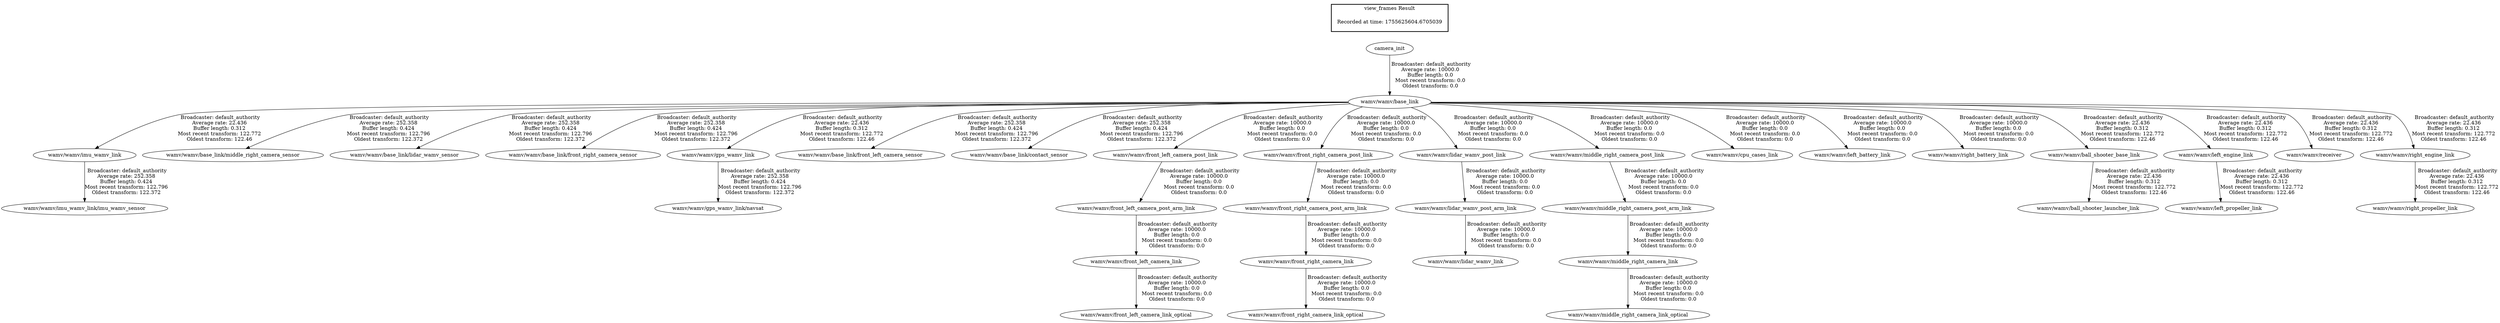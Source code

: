 digraph G {
"wamv/wamv/imu_wamv_link" -> "wamv/wamv/imu_wamv_link/imu_wamv_sensor"[label=" Broadcaster: default_authority\nAverage rate: 252.358\nBuffer length: 0.424\nMost recent transform: 122.796\nOldest transform: 122.372\n"];
"wamv/wamv/base_link" -> "wamv/wamv/imu_wamv_link"[label=" Broadcaster: default_authority\nAverage rate: 22.436\nBuffer length: 0.312\nMost recent transform: 122.772\nOldest transform: 122.46\n"];
"wamv/wamv/base_link" -> "wamv/wamv/base_link/middle_right_camera_sensor"[label=" Broadcaster: default_authority\nAverage rate: 252.358\nBuffer length: 0.424\nMost recent transform: 122.796\nOldest transform: 122.372\n"];
"camera_init" -> "wamv/wamv/base_link"[label=" Broadcaster: default_authority\nAverage rate: 10000.0\nBuffer length: 0.0\nMost recent transform: 0.0\nOldest transform: 0.0\n"];
"wamv/wamv/base_link" -> "wamv/wamv/base_link/lidar_wamv_sensor"[label=" Broadcaster: default_authority\nAverage rate: 252.358\nBuffer length: 0.424\nMost recent transform: 122.796\nOldest transform: 122.372\n"];
"wamv/wamv/base_link" -> "wamv/wamv/base_link/front_right_camera_sensor"[label=" Broadcaster: default_authority\nAverage rate: 252.358\nBuffer length: 0.424\nMost recent transform: 122.796\nOldest transform: 122.372\n"];
"wamv/wamv/gps_wamv_link" -> "wamv/wamv/gps_wamv_link/navsat"[label=" Broadcaster: default_authority\nAverage rate: 252.358\nBuffer length: 0.424\nMost recent transform: 122.796\nOldest transform: 122.372\n"];
"wamv/wamv/base_link" -> "wamv/wamv/gps_wamv_link"[label=" Broadcaster: default_authority\nAverage rate: 22.436\nBuffer length: 0.312\nMost recent transform: 122.772\nOldest transform: 122.46\n"];
"wamv/wamv/base_link" -> "wamv/wamv/base_link/front_left_camera_sensor"[label=" Broadcaster: default_authority\nAverage rate: 252.358\nBuffer length: 0.424\nMost recent transform: 122.796\nOldest transform: 122.372\n"];
"wamv/wamv/base_link" -> "wamv/wamv/base_link/contact_sensor"[label=" Broadcaster: default_authority\nAverage rate: 252.358\nBuffer length: 0.424\nMost recent transform: 122.796\nOldest transform: 122.372\n"];
"wamv/wamv/base_link" -> "wamv/wamv/front_left_camera_post_link"[label=" Broadcaster: default_authority\nAverage rate: 10000.0\nBuffer length: 0.0\nMost recent transform: 0.0\nOldest transform: 0.0\n"];
"wamv/wamv/base_link" -> "wamv/wamv/front_right_camera_post_link"[label=" Broadcaster: default_authority\nAverage rate: 10000.0\nBuffer length: 0.0\nMost recent transform: 0.0\nOldest transform: 0.0\n"];
"wamv/wamv/base_link" -> "wamv/wamv/lidar_wamv_post_link"[label=" Broadcaster: default_authority\nAverage rate: 10000.0\nBuffer length: 0.0\nMost recent transform: 0.0\nOldest transform: 0.0\n"];
"wamv/wamv/base_link" -> "wamv/wamv/middle_right_camera_post_link"[label=" Broadcaster: default_authority\nAverage rate: 10000.0\nBuffer length: 0.0\nMost recent transform: 0.0\nOldest transform: 0.0\n"];
"wamv/wamv/base_link" -> "wamv/wamv/cpu_cases_link"[label=" Broadcaster: default_authority\nAverage rate: 10000.0\nBuffer length: 0.0\nMost recent transform: 0.0\nOldest transform: 0.0\n"];
"wamv/wamv/front_left_camera_post_arm_link" -> "wamv/wamv/front_left_camera_link"[label=" Broadcaster: default_authority\nAverage rate: 10000.0\nBuffer length: 0.0\nMost recent transform: 0.0\nOldest transform: 0.0\n"];
"wamv/wamv/front_left_camera_post_link" -> "wamv/wamv/front_left_camera_post_arm_link"[label=" Broadcaster: default_authority\nAverage rate: 10000.0\nBuffer length: 0.0\nMost recent transform: 0.0\nOldest transform: 0.0\n"];
"wamv/wamv/front_left_camera_link" -> "wamv/wamv/front_left_camera_link_optical"[label=" Broadcaster: default_authority\nAverage rate: 10000.0\nBuffer length: 0.0\nMost recent transform: 0.0\nOldest transform: 0.0\n"];
"wamv/wamv/front_right_camera_post_arm_link" -> "wamv/wamv/front_right_camera_link"[label=" Broadcaster: default_authority\nAverage rate: 10000.0\nBuffer length: 0.0\nMost recent transform: 0.0\nOldest transform: 0.0\n"];
"wamv/wamv/front_right_camera_post_link" -> "wamv/wamv/front_right_camera_post_arm_link"[label=" Broadcaster: default_authority\nAverage rate: 10000.0\nBuffer length: 0.0\nMost recent transform: 0.0\nOldest transform: 0.0\n"];
"wamv/wamv/front_right_camera_link" -> "wamv/wamv/front_right_camera_link_optical"[label=" Broadcaster: default_authority\nAverage rate: 10000.0\nBuffer length: 0.0\nMost recent transform: 0.0\nOldest transform: 0.0\n"];
"wamv/wamv/base_link" -> "wamv/wamv/left_battery_link"[label=" Broadcaster: default_authority\nAverage rate: 10000.0\nBuffer length: 0.0\nMost recent transform: 0.0\nOldest transform: 0.0\n"];
"wamv/wamv/lidar_wamv_post_arm_link" -> "wamv/wamv/lidar_wamv_link"[label=" Broadcaster: default_authority\nAverage rate: 10000.0\nBuffer length: 0.0\nMost recent transform: 0.0\nOldest transform: 0.0\n"];
"wamv/wamv/lidar_wamv_post_link" -> "wamv/wamv/lidar_wamv_post_arm_link"[label=" Broadcaster: default_authority\nAverage rate: 10000.0\nBuffer length: 0.0\nMost recent transform: 0.0\nOldest transform: 0.0\n"];
"wamv/wamv/middle_right_camera_post_arm_link" -> "wamv/wamv/middle_right_camera_link"[label=" Broadcaster: default_authority\nAverage rate: 10000.0\nBuffer length: 0.0\nMost recent transform: 0.0\nOldest transform: 0.0\n"];
"wamv/wamv/middle_right_camera_post_link" -> "wamv/wamv/middle_right_camera_post_arm_link"[label=" Broadcaster: default_authority\nAverage rate: 10000.0\nBuffer length: 0.0\nMost recent transform: 0.0\nOldest transform: 0.0\n"];
"wamv/wamv/middle_right_camera_link" -> "wamv/wamv/middle_right_camera_link_optical"[label=" Broadcaster: default_authority\nAverage rate: 10000.0\nBuffer length: 0.0\nMost recent transform: 0.0\nOldest transform: 0.0\n"];
"wamv/wamv/base_link" -> "wamv/wamv/right_battery_link"[label=" Broadcaster: default_authority\nAverage rate: 10000.0\nBuffer length: 0.0\nMost recent transform: 0.0\nOldest transform: 0.0\n"];
"wamv/wamv/base_link" -> "wamv/wamv/ball_shooter_base_link"[label=" Broadcaster: default_authority\nAverage rate: 22.436\nBuffer length: 0.312\nMost recent transform: 122.772\nOldest transform: 122.46\n"];
"wamv/wamv/ball_shooter_base_link" -> "wamv/wamv/ball_shooter_launcher_link"[label=" Broadcaster: default_authority\nAverage rate: 22.436\nBuffer length: 0.312\nMost recent transform: 122.772\nOldest transform: 122.46\n"];
"wamv/wamv/base_link" -> "wamv/wamv/left_engine_link"[label=" Broadcaster: default_authority\nAverage rate: 22.436\nBuffer length: 0.312\nMost recent transform: 122.772\nOldest transform: 122.46\n"];
"wamv/wamv/left_engine_link" -> "wamv/wamv/left_propeller_link"[label=" Broadcaster: default_authority\nAverage rate: 22.436\nBuffer length: 0.312\nMost recent transform: 122.772\nOldest transform: 122.46\n"];
"wamv/wamv/base_link" -> "wamv/wamv/receiver"[label=" Broadcaster: default_authority\nAverage rate: 22.436\nBuffer length: 0.312\nMost recent transform: 122.772\nOldest transform: 122.46\n"];
"wamv/wamv/base_link" -> "wamv/wamv/right_engine_link"[label=" Broadcaster: default_authority\nAverage rate: 22.436\nBuffer length: 0.312\nMost recent transform: 122.772\nOldest transform: 122.46\n"];
"wamv/wamv/right_engine_link" -> "wamv/wamv/right_propeller_link"[label=" Broadcaster: default_authority\nAverage rate: 22.436\nBuffer length: 0.312\nMost recent transform: 122.772\nOldest transform: 122.46\n"];
edge [style=invis];
 subgraph cluster_legend { style=bold; color=black; label ="view_frames Result";
"Recorded at time: 1755625604.6705039"[ shape=plaintext ] ;
}->"camera_init";
}